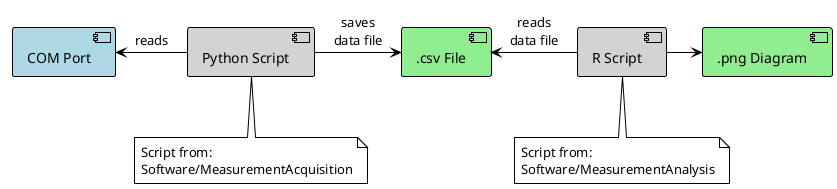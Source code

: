 @startuml
!theme plain

[COM Port] as comport #LightBlue
[Python Script] as pyscript #LightGrey
[.csv File] as csvfile #LightGreen
[R Script] as rscript #LightGrey
[.png Diagram] as png #LightGreen

comport <- pyscript : reads
pyscript -> csvfile : saves\ndata file
csvfile <- rscript : reads\ndata file
rscript -> png 

note bottom of pyscript
Script from:
Software/MeasurementAcquisition
end note

note bottom of rscript
Script from:
Software/MeasurementAnalysis
end note

@enduml